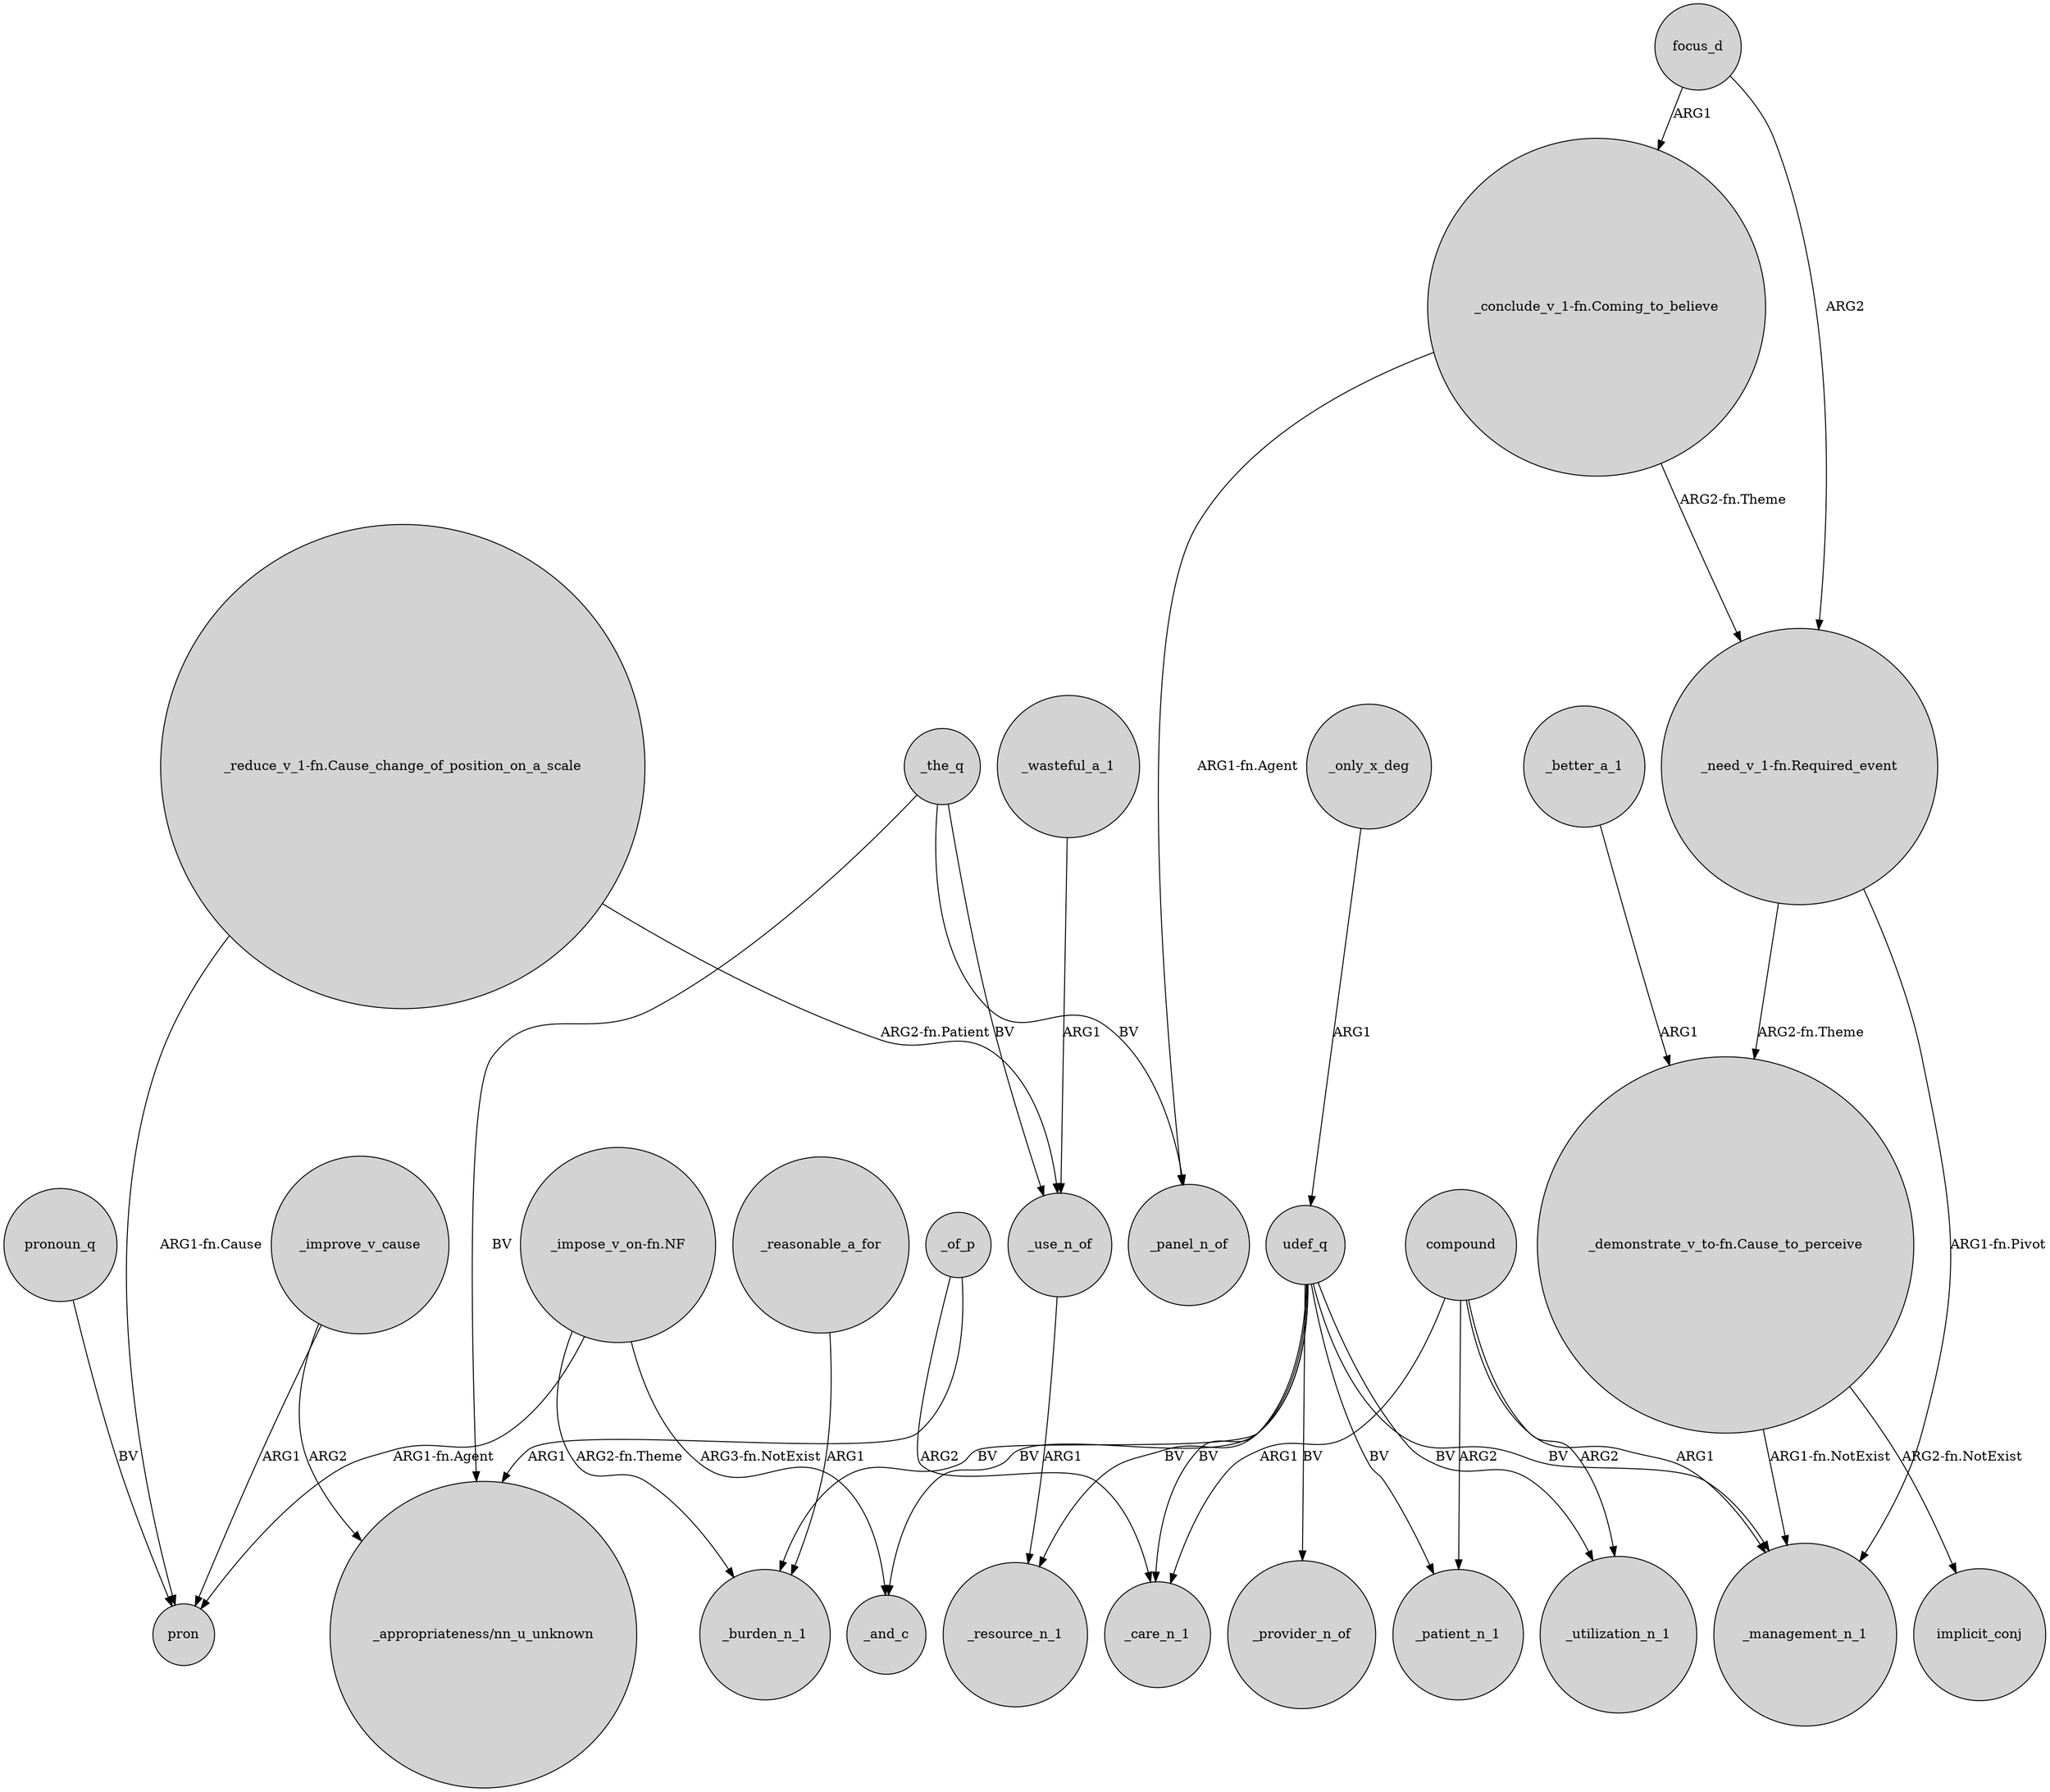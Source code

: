 digraph {
	node [shape=circle style=filled]
	_only_x_deg -> udef_q [label=ARG1]
	focus_d -> "_conclude_v_1-fn.Coming_to_believe" [label=ARG1]
	"_conclude_v_1-fn.Coming_to_believe" -> _panel_n_of [label="ARG1-fn.Agent"]
	_reasonable_a_for -> _burden_n_1 [label=ARG1]
	"_demonstrate_v_to-fn.Cause_to_perceive" -> implicit_conj [label="ARG2-fn.NotExist"]
	compound -> _utilization_n_1 [label=ARG2]
	udef_q -> _provider_n_of [label=BV]
	udef_q -> _care_n_1 [label=BV]
	_improve_v_cause -> "_appropriateness/nn_u_unknown" [label=ARG2]
	_the_q -> _use_n_of [label=BV]
	compound -> _patient_n_1 [label=ARG2]
	udef_q -> _management_n_1 [label=BV]
	_wasteful_a_1 -> _use_n_of [label=ARG1]
	focus_d -> "_need_v_1-fn.Required_event" [label=ARG2]
	"_impose_v_on-fn.NF" -> pron [label="ARG1-fn.Agent"]
	"_demonstrate_v_to-fn.Cause_to_perceive" -> _management_n_1 [label="ARG1-fn.NotExist"]
	_use_n_of -> _resource_n_1 [label=ARG1]
	_better_a_1 -> "_demonstrate_v_to-fn.Cause_to_perceive" [label=ARG1]
	pronoun_q -> pron [label=BV]
	_of_p -> _care_n_1 [label=ARG2]
	"_impose_v_on-fn.NF" -> _and_c [label="ARG3-fn.NotExist"]
	"_conclude_v_1-fn.Coming_to_believe" -> "_need_v_1-fn.Required_event" [label="ARG2-fn.Theme"]
	udef_q -> _resource_n_1 [label=BV]
	_the_q -> _panel_n_of [label=BV]
	udef_q -> _patient_n_1 [label=BV]
	"_reduce_v_1-fn.Cause_change_of_position_on_a_scale" -> _use_n_of [label="ARG2-fn.Patient"]
	_of_p -> "_appropriateness/nn_u_unknown" [label=ARG1]
	"_reduce_v_1-fn.Cause_change_of_position_on_a_scale" -> pron [label="ARG1-fn.Cause"]
	compound -> _care_n_1 [label=ARG1]
	_improve_v_cause -> pron [label=ARG1]
	"_impose_v_on-fn.NF" -> _burden_n_1 [label="ARG2-fn.Theme"]
	udef_q -> _burden_n_1 [label=BV]
	udef_q -> _and_c [label=BV]
	"_need_v_1-fn.Required_event" -> _management_n_1 [label="ARG1-fn.Pivot"]
	_the_q -> "_appropriateness/nn_u_unknown" [label=BV]
	compound -> _management_n_1 [label=ARG1]
	udef_q -> _utilization_n_1 [label=BV]
	"_need_v_1-fn.Required_event" -> "_demonstrate_v_to-fn.Cause_to_perceive" [label="ARG2-fn.Theme"]
}
